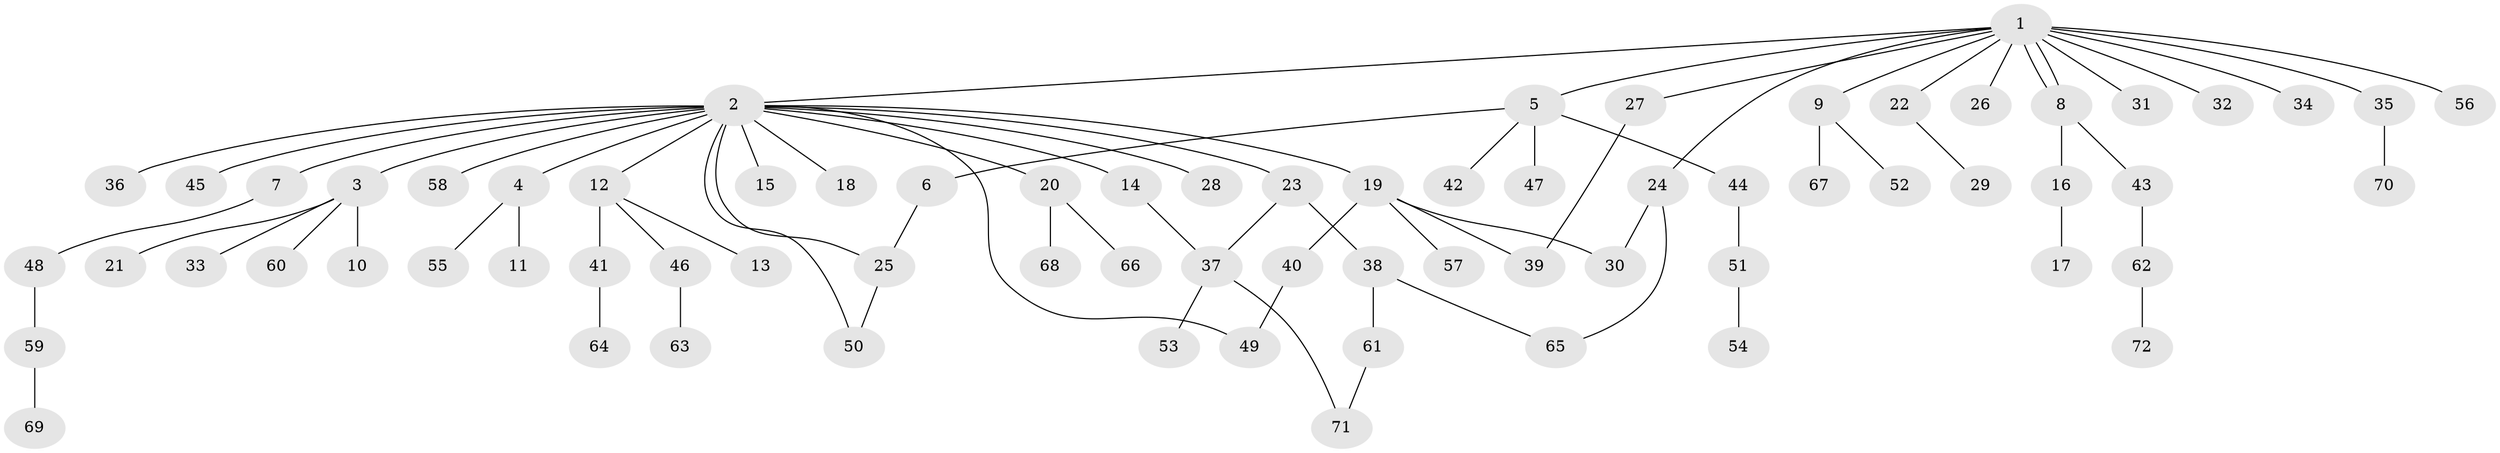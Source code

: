 // Generated by graph-tools (version 1.1) at 2025/14/03/09/25 04:14:31]
// undirected, 72 vertices, 80 edges
graph export_dot {
graph [start="1"]
  node [color=gray90,style=filled];
  1;
  2;
  3;
  4;
  5;
  6;
  7;
  8;
  9;
  10;
  11;
  12;
  13;
  14;
  15;
  16;
  17;
  18;
  19;
  20;
  21;
  22;
  23;
  24;
  25;
  26;
  27;
  28;
  29;
  30;
  31;
  32;
  33;
  34;
  35;
  36;
  37;
  38;
  39;
  40;
  41;
  42;
  43;
  44;
  45;
  46;
  47;
  48;
  49;
  50;
  51;
  52;
  53;
  54;
  55;
  56;
  57;
  58;
  59;
  60;
  61;
  62;
  63;
  64;
  65;
  66;
  67;
  68;
  69;
  70;
  71;
  72;
  1 -- 2;
  1 -- 5;
  1 -- 8;
  1 -- 8;
  1 -- 9;
  1 -- 22;
  1 -- 24;
  1 -- 26;
  1 -- 27;
  1 -- 31;
  1 -- 32;
  1 -- 34;
  1 -- 35;
  1 -- 56;
  2 -- 3;
  2 -- 4;
  2 -- 7;
  2 -- 12;
  2 -- 14;
  2 -- 15;
  2 -- 18;
  2 -- 19;
  2 -- 20;
  2 -- 23;
  2 -- 25;
  2 -- 28;
  2 -- 36;
  2 -- 45;
  2 -- 49;
  2 -- 50;
  2 -- 58;
  3 -- 10;
  3 -- 21;
  3 -- 33;
  3 -- 60;
  4 -- 11;
  4 -- 55;
  5 -- 6;
  5 -- 42;
  5 -- 44;
  5 -- 47;
  6 -- 25;
  7 -- 48;
  8 -- 16;
  8 -- 43;
  9 -- 52;
  9 -- 67;
  12 -- 13;
  12 -- 41;
  12 -- 46;
  14 -- 37;
  16 -- 17;
  19 -- 30;
  19 -- 39;
  19 -- 40;
  19 -- 57;
  20 -- 66;
  20 -- 68;
  22 -- 29;
  23 -- 37;
  23 -- 38;
  24 -- 30;
  24 -- 65;
  25 -- 50;
  27 -- 39;
  35 -- 70;
  37 -- 53;
  37 -- 71;
  38 -- 61;
  38 -- 65;
  40 -- 49;
  41 -- 64;
  43 -- 62;
  44 -- 51;
  46 -- 63;
  48 -- 59;
  51 -- 54;
  59 -- 69;
  61 -- 71;
  62 -- 72;
}

